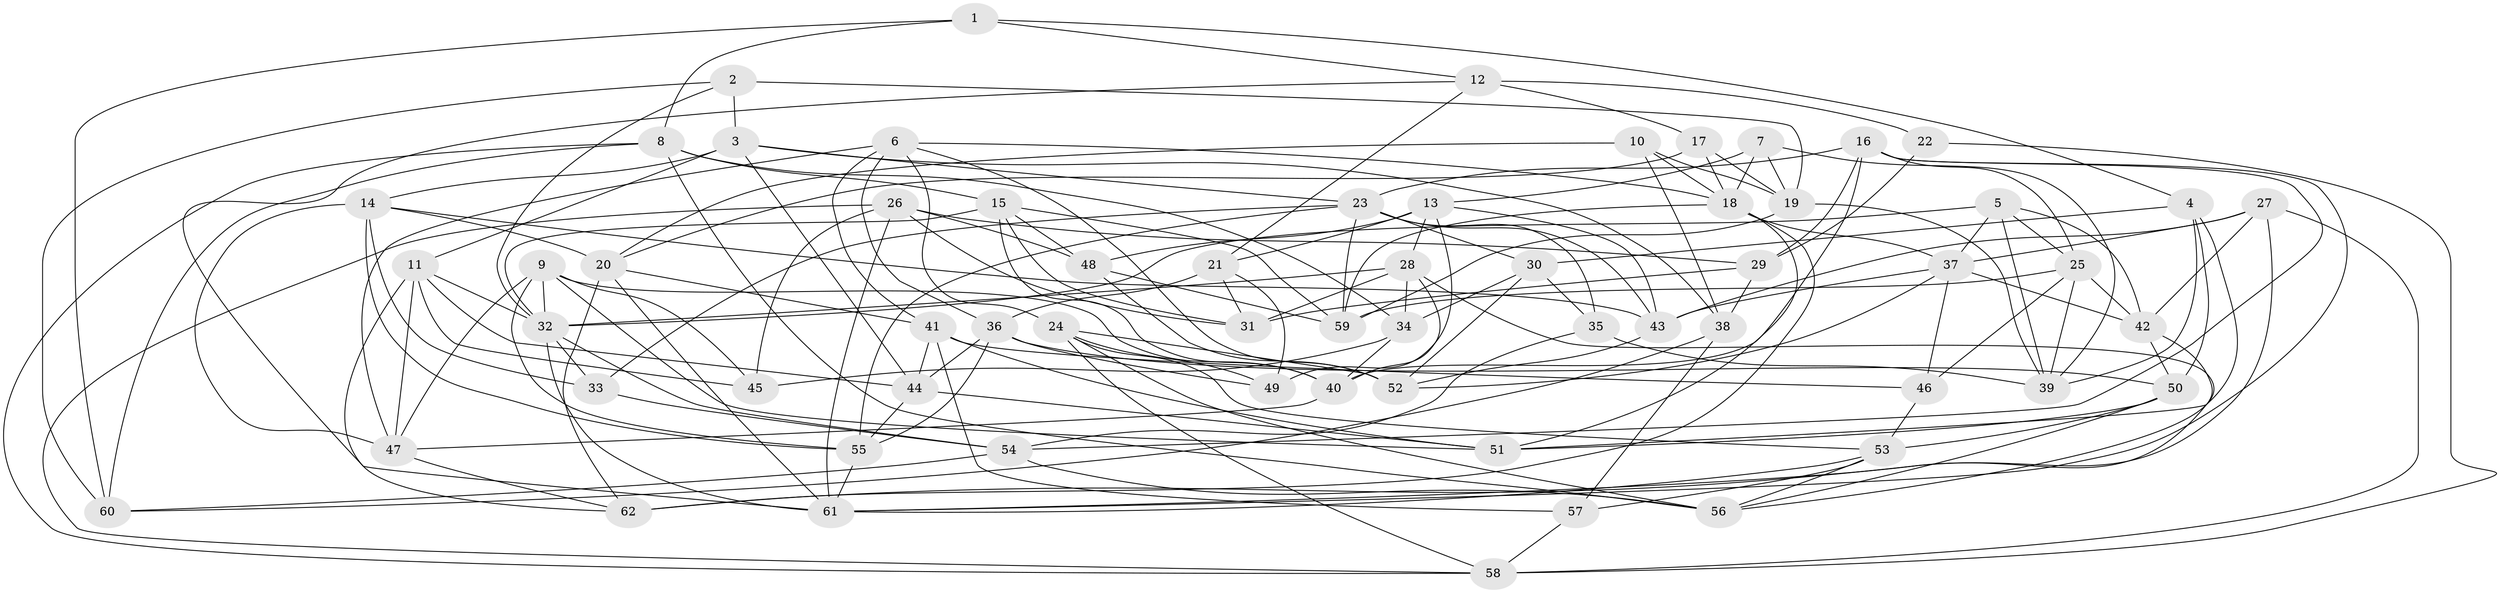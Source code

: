 // original degree distribution, {4: 1.0}
// Generated by graph-tools (version 1.1) at 2025/02/03/09/25 03:02:55]
// undirected, 62 vertices, 172 edges
graph export_dot {
graph [start="1"]
  node [color=gray90,style=filled];
  1;
  2;
  3;
  4;
  5;
  6;
  7;
  8;
  9;
  10;
  11;
  12;
  13;
  14;
  15;
  16;
  17;
  18;
  19;
  20;
  21;
  22;
  23;
  24;
  25;
  26;
  27;
  28;
  29;
  30;
  31;
  32;
  33;
  34;
  35;
  36;
  37;
  38;
  39;
  40;
  41;
  42;
  43;
  44;
  45;
  46;
  47;
  48;
  49;
  50;
  51;
  52;
  53;
  54;
  55;
  56;
  57;
  58;
  59;
  60;
  61;
  62;
  1 -- 4 [weight=2.0];
  1 -- 8 [weight=1.0];
  1 -- 12 [weight=1.0];
  1 -- 60 [weight=2.0];
  2 -- 3 [weight=1.0];
  2 -- 19 [weight=1.0];
  2 -- 32 [weight=1.0];
  2 -- 60 [weight=1.0];
  3 -- 11 [weight=1.0];
  3 -- 14 [weight=1.0];
  3 -- 23 [weight=1.0];
  3 -- 38 [weight=1.0];
  3 -- 44 [weight=1.0];
  4 -- 30 [weight=1.0];
  4 -- 39 [weight=1.0];
  4 -- 50 [weight=1.0];
  4 -- 51 [weight=1.0];
  5 -- 25 [weight=1.0];
  5 -- 32 [weight=2.0];
  5 -- 37 [weight=1.0];
  5 -- 39 [weight=1.0];
  5 -- 42 [weight=1.0];
  6 -- 18 [weight=1.0];
  6 -- 24 [weight=1.0];
  6 -- 36 [weight=1.0];
  6 -- 41 [weight=1.0];
  6 -- 47 [weight=1.0];
  6 -- 52 [weight=1.0];
  7 -- 13 [weight=1.0];
  7 -- 18 [weight=1.0];
  7 -- 19 [weight=1.0];
  7 -- 39 [weight=1.0];
  8 -- 15 [weight=1.0];
  8 -- 34 [weight=1.0];
  8 -- 56 [weight=1.0];
  8 -- 58 [weight=1.0];
  8 -- 60 [weight=1.0];
  9 -- 32 [weight=1.0];
  9 -- 40 [weight=1.0];
  9 -- 45 [weight=1.0];
  9 -- 47 [weight=1.0];
  9 -- 51 [weight=1.0];
  9 -- 55 [weight=1.0];
  10 -- 18 [weight=1.0];
  10 -- 19 [weight=1.0];
  10 -- 20 [weight=1.0];
  10 -- 38 [weight=1.0];
  11 -- 32 [weight=1.0];
  11 -- 44 [weight=1.0];
  11 -- 45 [weight=1.0];
  11 -- 47 [weight=1.0];
  11 -- 61 [weight=1.0];
  12 -- 17 [weight=1.0];
  12 -- 21 [weight=1.0];
  12 -- 22 [weight=2.0];
  12 -- 62 [weight=1.0];
  13 -- 21 [weight=1.0];
  13 -- 28 [weight=1.0];
  13 -- 43 [weight=1.0];
  13 -- 48 [weight=1.0];
  13 -- 49 [weight=1.0];
  14 -- 20 [weight=1.0];
  14 -- 33 [weight=1.0];
  14 -- 43 [weight=1.0];
  14 -- 47 [weight=1.0];
  14 -- 55 [weight=1.0];
  15 -- 31 [weight=1.0];
  15 -- 32 [weight=1.0];
  15 -- 40 [weight=1.0];
  15 -- 48 [weight=1.0];
  15 -- 59 [weight=1.0];
  16 -- 23 [weight=1.0];
  16 -- 25 [weight=1.0];
  16 -- 29 [weight=1.0];
  16 -- 40 [weight=1.0];
  16 -- 54 [weight=1.0];
  16 -- 61 [weight=1.0];
  17 -- 18 [weight=1.0];
  17 -- 19 [weight=1.0];
  17 -- 20 [weight=1.0];
  18 -- 37 [weight=2.0];
  18 -- 51 [weight=1.0];
  18 -- 59 [weight=2.0];
  18 -- 62 [weight=1.0];
  19 -- 39 [weight=1.0];
  19 -- 59 [weight=1.0];
  20 -- 41 [weight=1.0];
  20 -- 61 [weight=1.0];
  20 -- 62 [weight=1.0];
  21 -- 31 [weight=2.0];
  21 -- 36 [weight=1.0];
  21 -- 49 [weight=1.0];
  22 -- 29 [weight=1.0];
  22 -- 58 [weight=1.0];
  23 -- 30 [weight=1.0];
  23 -- 33 [weight=1.0];
  23 -- 35 [weight=1.0];
  23 -- 43 [weight=1.0];
  23 -- 55 [weight=1.0];
  23 -- 59 [weight=1.0];
  24 -- 49 [weight=1.0];
  24 -- 52 [weight=1.0];
  24 -- 53 [weight=1.0];
  24 -- 56 [weight=1.0];
  24 -- 58 [weight=1.0];
  25 -- 39 [weight=1.0];
  25 -- 42 [weight=1.0];
  25 -- 46 [weight=1.0];
  25 -- 59 [weight=1.0];
  26 -- 29 [weight=1.0];
  26 -- 31 [weight=1.0];
  26 -- 45 [weight=1.0];
  26 -- 48 [weight=1.0];
  26 -- 58 [weight=1.0];
  26 -- 61 [weight=1.0];
  27 -- 37 [weight=1.0];
  27 -- 42 [weight=1.0];
  27 -- 43 [weight=1.0];
  27 -- 58 [weight=1.0];
  27 -- 62 [weight=2.0];
  28 -- 31 [weight=1.0];
  28 -- 32 [weight=1.0];
  28 -- 34 [weight=1.0];
  28 -- 40 [weight=1.0];
  28 -- 56 [weight=1.0];
  29 -- 31 [weight=1.0];
  29 -- 38 [weight=2.0];
  30 -- 34 [weight=2.0];
  30 -- 35 [weight=1.0];
  30 -- 52 [weight=1.0];
  32 -- 33 [weight=1.0];
  32 -- 54 [weight=1.0];
  32 -- 61 [weight=1.0];
  33 -- 54 [weight=1.0];
  34 -- 40 [weight=1.0];
  34 -- 45 [weight=1.0];
  35 -- 39 [weight=1.0];
  35 -- 54 [weight=1.0];
  36 -- 44 [weight=1.0];
  36 -- 49 [weight=1.0];
  36 -- 50 [weight=1.0];
  36 -- 55 [weight=1.0];
  37 -- 42 [weight=1.0];
  37 -- 43 [weight=1.0];
  37 -- 46 [weight=1.0];
  37 -- 52 [weight=1.0];
  38 -- 57 [weight=1.0];
  38 -- 60 [weight=1.0];
  40 -- 47 [weight=1.0];
  41 -- 44 [weight=1.0];
  41 -- 46 [weight=1.0];
  41 -- 51 [weight=1.0];
  41 -- 57 [weight=1.0];
  42 -- 50 [weight=1.0];
  42 -- 61 [weight=1.0];
  43 -- 52 [weight=1.0];
  44 -- 51 [weight=1.0];
  44 -- 55 [weight=1.0];
  46 -- 53 [weight=1.0];
  47 -- 62 [weight=1.0];
  48 -- 52 [weight=1.0];
  48 -- 59 [weight=2.0];
  50 -- 51 [weight=1.0];
  50 -- 53 [weight=1.0];
  50 -- 56 [weight=1.0];
  53 -- 56 [weight=1.0];
  53 -- 57 [weight=1.0];
  53 -- 61 [weight=1.0];
  54 -- 56 [weight=1.0];
  54 -- 60 [weight=1.0];
  55 -- 61 [weight=1.0];
  57 -- 58 [weight=1.0];
}

